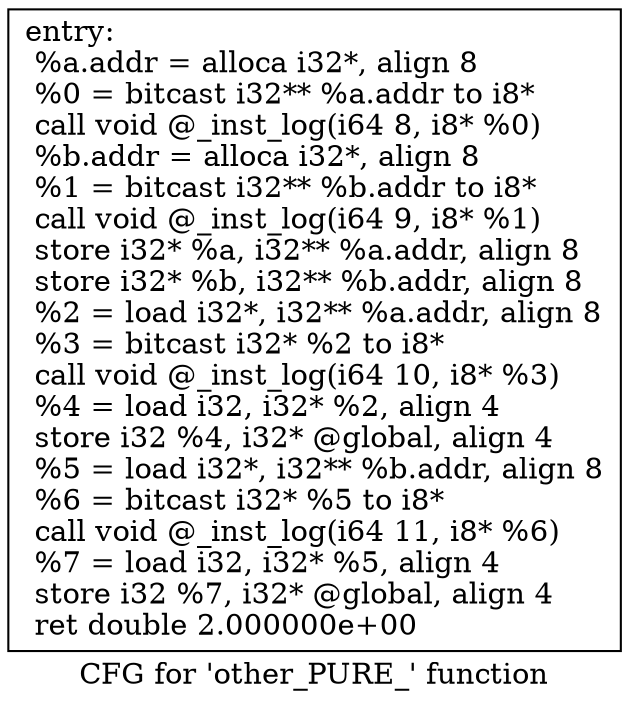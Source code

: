 digraph "CFG for 'other_PURE_' function" {
	label="CFG for 'other_PURE_' function";

	Node0x55da294df800 [shape=record,label="{entry:\l  %a.addr = alloca i32*, align 8\l  %0 = bitcast i32** %a.addr to i8*\l  call void @_inst_log(i64 8, i8* %0)\l  %b.addr = alloca i32*, align 8\l  %1 = bitcast i32** %b.addr to i8*\l  call void @_inst_log(i64 9, i8* %1)\l  store i32* %a, i32** %a.addr, align 8\l  store i32* %b, i32** %b.addr, align 8\l  %2 = load i32*, i32** %a.addr, align 8\l  %3 = bitcast i32* %2 to i8*\l  call void @_inst_log(i64 10, i8* %3)\l  %4 = load i32, i32* %2, align 4\l  store i32 %4, i32* @global, align 4\l  %5 = load i32*, i32** %b.addr, align 8\l  %6 = bitcast i32* %5 to i8*\l  call void @_inst_log(i64 11, i8* %6)\l  %7 = load i32, i32* %5, align 4\l  store i32 %7, i32* @global, align 4\l  ret double 2.000000e+00\l}"];
}
